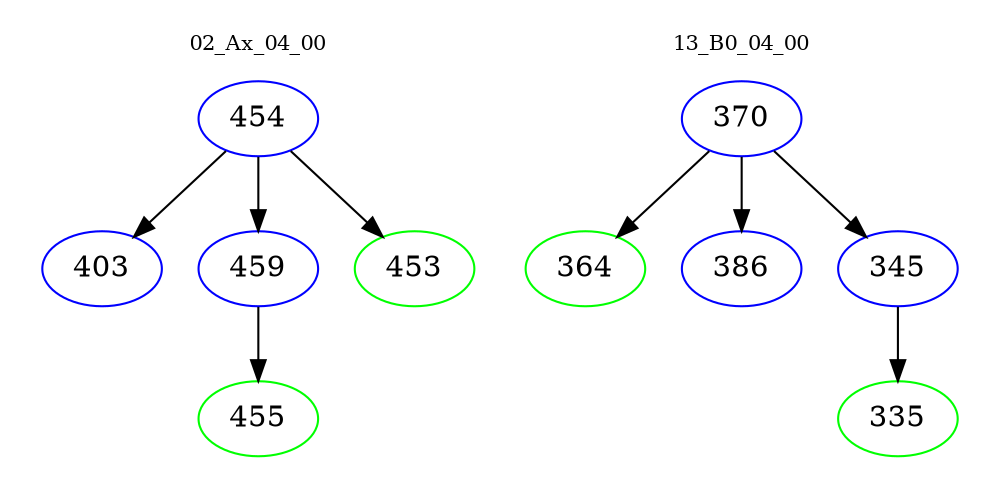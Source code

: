 digraph{
subgraph cluster_0 {
color = white
label = "02_Ax_04_00";
fontsize=10;
T0_454 [label="454", color="blue"]
T0_454 -> T0_403 [color="black"]
T0_403 [label="403", color="blue"]
T0_454 -> T0_459 [color="black"]
T0_459 [label="459", color="blue"]
T0_459 -> T0_455 [color="black"]
T0_455 [label="455", color="green"]
T0_454 -> T0_453 [color="black"]
T0_453 [label="453", color="green"]
}
subgraph cluster_1 {
color = white
label = "13_B0_04_00";
fontsize=10;
T1_370 [label="370", color="blue"]
T1_370 -> T1_364 [color="black"]
T1_364 [label="364", color="green"]
T1_370 -> T1_386 [color="black"]
T1_386 [label="386", color="blue"]
T1_370 -> T1_345 [color="black"]
T1_345 [label="345", color="blue"]
T1_345 -> T1_335 [color="black"]
T1_335 [label="335", color="green"]
}
}
